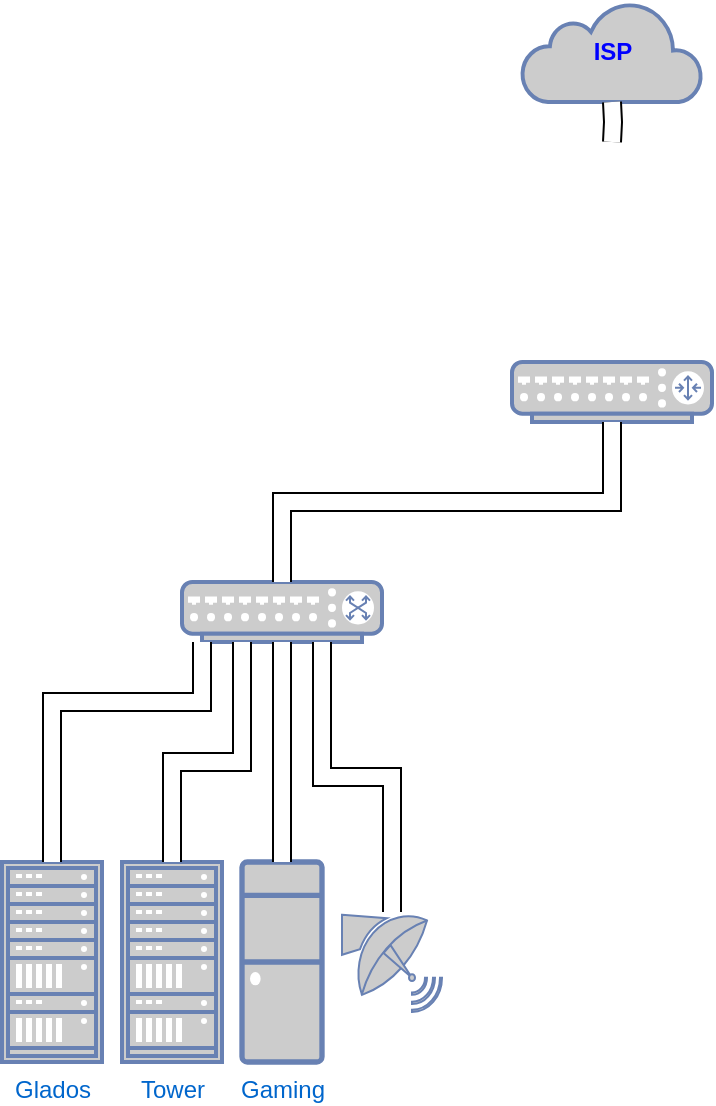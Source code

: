 <mxfile version="24.8.4">
  <diagram id="6a731a19-8d31-9384-78a2-239565b7b9f0" name="Page-1">
    <mxGraphModel dx="1232" dy="1105" grid="1" gridSize="10" guides="1" tooltips="1" connect="1" arrows="1" fold="1" page="1" pageScale="1" pageWidth="827" pageHeight="1169" background="none" math="0" shadow="0">
      <root>
        <mxCell id="0" />
        <mxCell id="1" parent="0" />
        <mxCell id="omj4Aqj8LQofVTS_fiEM-2257" value="&lt;b style=&quot;&quot;&gt;&lt;font color=&quot;#0000ff&quot;&gt;ISP&lt;/font&gt;&lt;/b&gt;" style="html=1;outlineConnect=0;fillColor=#CCCCCC;strokeColor=#6881B3;gradientColor=none;gradientDirection=north;strokeWidth=2;shape=mxgraph.networks.cloud;fontColor=#ffffff;" vertex="1" parent="1">
          <mxGeometry x="300" y="130" width="90" height="50" as="geometry" />
        </mxCell>
        <mxCell id="omj4Aqj8LQofVTS_fiEM-2259" value="" style="shape=filledEdge;curved=0;rounded=0;fixDash=1;endArrow=none;strokeWidth=10;fillColor=#ffffff;edgeStyle=orthogonalEdgeStyle;html=1;entryX=0.5;entryY=1;entryDx=0;entryDy=0;entryPerimeter=0;exitX=0.5;exitY=0;exitDx=0;exitDy=0;exitPerimeter=0;" edge="1" parent="1" target="omj4Aqj8LQofVTS_fiEM-2257">
          <mxGeometry width="60" height="40" relative="1" as="geometry">
            <mxPoint x="345" y="200" as="sourcePoint" />
            <mxPoint x="660" y="540" as="targetPoint" />
          </mxGeometry>
        </mxCell>
        <mxCell id="omj4Aqj8LQofVTS_fiEM-2260" value="" style="fontColor=#0066CC;verticalAlign=top;verticalLabelPosition=bottom;labelPosition=center;align=center;html=1;outlineConnect=0;fillColor=#CCCCCC;strokeColor=#6881B3;gradientColor=none;gradientDirection=north;strokeWidth=2;shape=mxgraph.networks.router;" vertex="1" parent="1">
          <mxGeometry x="295" y="310" width="100" height="30" as="geometry" />
        </mxCell>
        <mxCell id="omj4Aqj8LQofVTS_fiEM-2261" value="" style="fontColor=#0066CC;verticalAlign=top;verticalLabelPosition=bottom;labelPosition=center;align=center;html=1;outlineConnect=0;fillColor=#CCCCCC;strokeColor=#6881B3;gradientColor=none;gradientDirection=north;strokeWidth=2;shape=mxgraph.networks.switch;points=[[0,0.5,0,0,0],[0.05,0.05,0,0,0],[0.1,1,0,0,0],[0.3,1,0,0,0],[0.5,0,0,0,0],[0.5,1,0,0,0],[0.7,1,0,0,0],[0.9,1,0,0,0],[0.95,0.05,0,0,0],[1,0.5,0,0,0]];" vertex="1" parent="1">
          <mxGeometry x="130" y="420" width="100" height="30" as="geometry" />
        </mxCell>
        <mxCell id="omj4Aqj8LQofVTS_fiEM-2262" value="" style="shape=filledEdge;curved=0;rounded=0;fixDash=1;endArrow=none;strokeWidth=10;fillColor=#ffffff;edgeStyle=orthogonalEdgeStyle;html=1;entryX=0.5;entryY=1;entryDx=0;entryDy=0;entryPerimeter=0;exitX=0.5;exitY=0;exitDx=0;exitDy=0;exitPerimeter=0;" edge="1" parent="1" source="omj4Aqj8LQofVTS_fiEM-2261" target="omj4Aqj8LQofVTS_fiEM-2260">
          <mxGeometry width="60" height="40" relative="1" as="geometry">
            <mxPoint x="600" y="580" as="sourcePoint" />
            <mxPoint x="660" y="540" as="targetPoint" />
          </mxGeometry>
        </mxCell>
        <mxCell id="omj4Aqj8LQofVTS_fiEM-2263" value="Gaming" style="fontColor=#0066CC;verticalAlign=top;verticalLabelPosition=bottom;labelPosition=center;align=center;html=1;outlineConnect=0;fillColor=#CCCCCC;strokeColor=#6881B3;gradientColor=none;gradientDirection=north;strokeWidth=2;shape=mxgraph.networks.desktop_pc;" vertex="1" parent="1">
          <mxGeometry x="160" y="560" width="40" height="100" as="geometry" />
        </mxCell>
        <mxCell id="omj4Aqj8LQofVTS_fiEM-2265" value="Tower" style="fontColor=#0066CC;verticalAlign=top;verticalLabelPosition=bottom;labelPosition=center;align=center;html=1;outlineConnect=0;fillColor=#CCCCCC;strokeColor=#6881B3;gradientColor=none;gradientDirection=north;strokeWidth=2;shape=mxgraph.networks.rack;" vertex="1" parent="1">
          <mxGeometry x="100" y="560" width="50" height="100" as="geometry" />
        </mxCell>
        <mxCell id="omj4Aqj8LQofVTS_fiEM-2266" value="Glados" style="fontColor=#0066CC;verticalAlign=top;verticalLabelPosition=bottom;labelPosition=center;align=center;html=1;outlineConnect=0;fillColor=#CCCCCC;strokeColor=#6881B3;gradientColor=none;gradientDirection=north;strokeWidth=2;shape=mxgraph.networks.rack;" vertex="1" parent="1">
          <mxGeometry x="40" y="560" width="50" height="100" as="geometry" />
        </mxCell>
        <mxCell id="omj4Aqj8LQofVTS_fiEM-2267" value="" style="shape=filledEdge;curved=0;rounded=0;fixDash=1;endArrow=none;strokeWidth=10;fillColor=#ffffff;edgeStyle=orthogonalEdgeStyle;html=1;entryX=0.5;entryY=0;entryDx=0;entryDy=0;entryPerimeter=0;exitX=0.1;exitY=1;exitDx=0;exitDy=0;exitPerimeter=0;" edge="1" parent="1" source="omj4Aqj8LQofVTS_fiEM-2261" target="omj4Aqj8LQofVTS_fiEM-2266">
          <mxGeometry width="60" height="40" relative="1" as="geometry">
            <mxPoint x="600" y="580" as="sourcePoint" />
            <mxPoint x="660" y="540" as="targetPoint" />
            <Array as="points">
              <mxPoint x="140" y="480" />
              <mxPoint x="65" y="480" />
            </Array>
          </mxGeometry>
        </mxCell>
        <mxCell id="omj4Aqj8LQofVTS_fiEM-2268" value="" style="shape=filledEdge;curved=0;rounded=0;fixDash=1;endArrow=none;strokeWidth=10;fillColor=#ffffff;edgeStyle=orthogonalEdgeStyle;html=1;entryX=0.3;entryY=1;entryDx=0;entryDy=0;entryPerimeter=0;exitX=0.5;exitY=0;exitDx=0;exitDy=0;exitPerimeter=0;" edge="1" parent="1" source="omj4Aqj8LQofVTS_fiEM-2265" target="omj4Aqj8LQofVTS_fiEM-2261">
          <mxGeometry width="60" height="40" relative="1" as="geometry">
            <mxPoint x="600" y="580" as="sourcePoint" />
            <mxPoint x="660" y="540" as="targetPoint" />
            <Array as="points">
              <mxPoint x="125" y="510" />
              <mxPoint x="160" y="510" />
            </Array>
          </mxGeometry>
        </mxCell>
        <mxCell id="omj4Aqj8LQofVTS_fiEM-2270" value="" style="shape=filledEdge;curved=0;rounded=0;fixDash=1;endArrow=none;strokeWidth=10;fillColor=#ffffff;edgeStyle=orthogonalEdgeStyle;html=1;exitX=0.5;exitY=0;exitDx=0;exitDy=0;exitPerimeter=0;entryX=0.5;entryY=1;entryDx=0;entryDy=0;entryPerimeter=0;" edge="1" parent="1" source="omj4Aqj8LQofVTS_fiEM-2263" target="omj4Aqj8LQofVTS_fiEM-2261">
          <mxGeometry width="60" height="40" relative="1" as="geometry">
            <mxPoint x="600" y="580" as="sourcePoint" />
            <mxPoint x="660" y="540" as="targetPoint" />
          </mxGeometry>
        </mxCell>
        <mxCell id="omj4Aqj8LQofVTS_fiEM-2271" value="" style="fontColor=#0066CC;verticalAlign=top;verticalLabelPosition=bottom;labelPosition=center;align=center;html=1;outlineConnect=0;fillColor=#CCCCCC;strokeColor=#6881B3;gradientColor=none;gradientDirection=north;strokeWidth=2;shape=mxgraph.networks.satellite_dish;rotation=90;" vertex="1" parent="1">
          <mxGeometry x="210" y="585" width="50" height="50" as="geometry" />
        </mxCell>
        <mxCell id="omj4Aqj8LQofVTS_fiEM-2272" value="" style="shape=filledEdge;curved=0;rounded=0;fixDash=1;endArrow=none;strokeWidth=10;fillColor=#ffffff;edgeStyle=orthogonalEdgeStyle;html=1;entryX=0.7;entryY=1;entryDx=0;entryDy=0;entryPerimeter=0;" edge="1" parent="1" source="omj4Aqj8LQofVTS_fiEM-2271" target="omj4Aqj8LQofVTS_fiEM-2261">
          <mxGeometry width="60" height="40" relative="1" as="geometry">
            <mxPoint x="600" y="580" as="sourcePoint" />
            <mxPoint x="660" y="540" as="targetPoint" />
          </mxGeometry>
        </mxCell>
      </root>
    </mxGraphModel>
  </diagram>
</mxfile>
